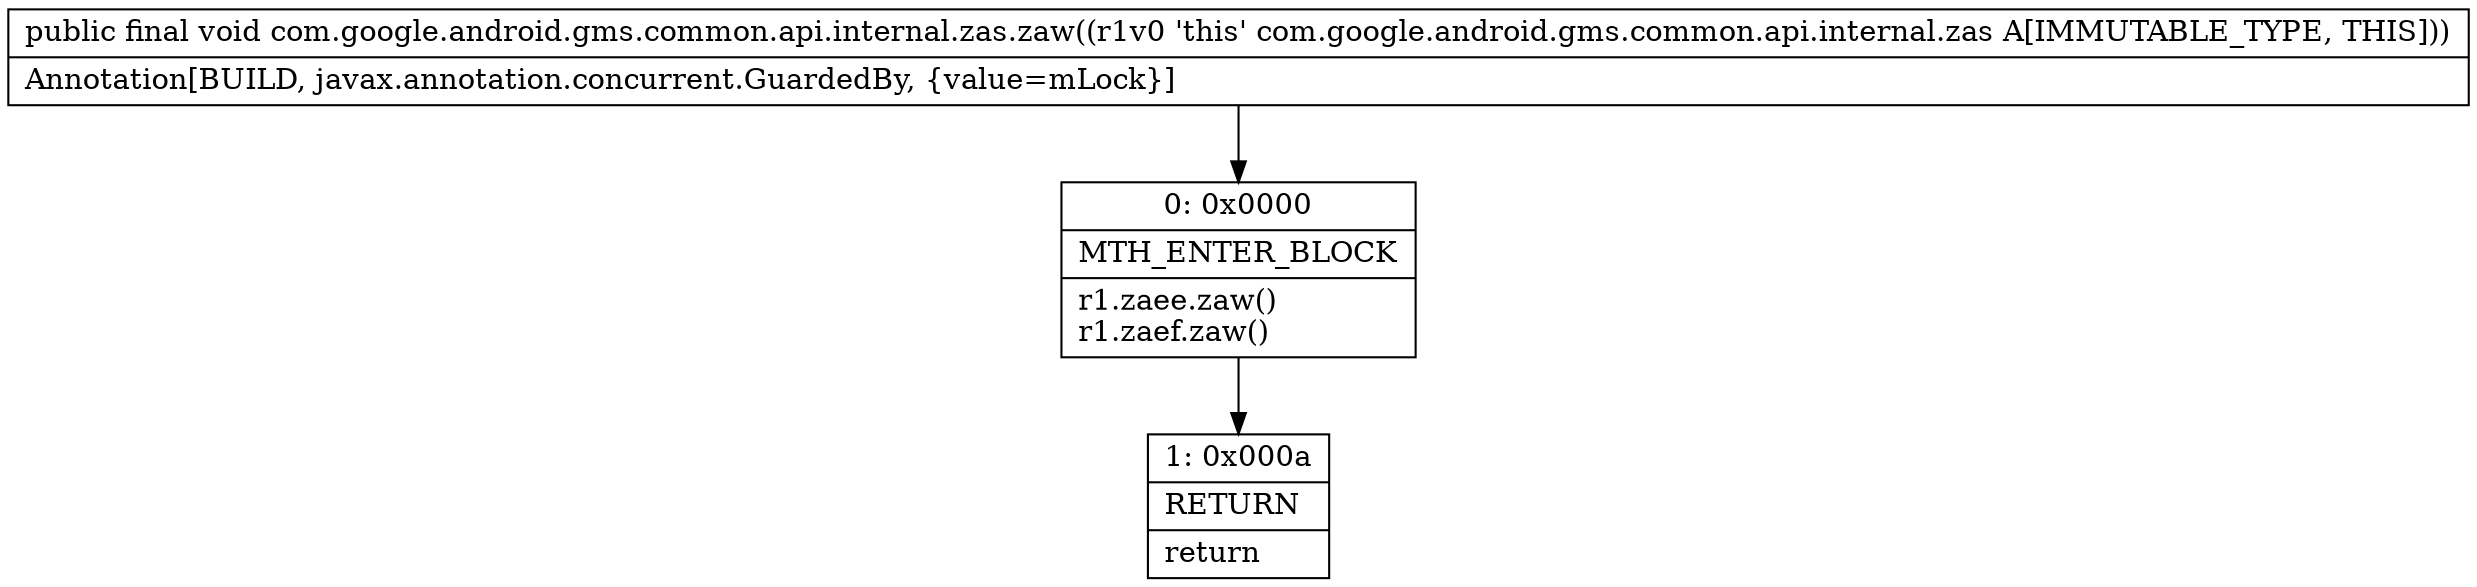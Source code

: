 digraph "CFG forcom.google.android.gms.common.api.internal.zas.zaw()V" {
Node_0 [shape=record,label="{0\:\ 0x0000|MTH_ENTER_BLOCK\l|r1.zaee.zaw()\lr1.zaef.zaw()\l}"];
Node_1 [shape=record,label="{1\:\ 0x000a|RETURN\l|return\l}"];
MethodNode[shape=record,label="{public final void com.google.android.gms.common.api.internal.zas.zaw((r1v0 'this' com.google.android.gms.common.api.internal.zas A[IMMUTABLE_TYPE, THIS]))  | Annotation[BUILD, javax.annotation.concurrent.GuardedBy, \{value=mLock\}]\l}"];
MethodNode -> Node_0;
Node_0 -> Node_1;
}

